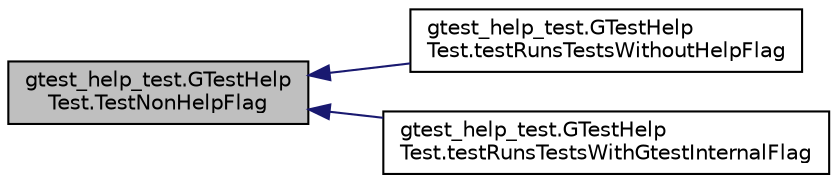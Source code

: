 digraph "gtest_help_test.GTestHelpTest.TestNonHelpFlag"
{
  edge [fontname="Helvetica",fontsize="10",labelfontname="Helvetica",labelfontsize="10"];
  node [fontname="Helvetica",fontsize="10",shape=record];
  rankdir="LR";
  Node11 [label="gtest_help_test.GTestHelp\lTest.TestNonHelpFlag",height=0.2,width=0.4,color="black", fillcolor="grey75", style="filled", fontcolor="black"];
  Node11 -> Node12 [dir="back",color="midnightblue",fontsize="10",style="solid",fontname="Helvetica"];
  Node12 [label="gtest_help_test.GTestHelp\lTest.testRunsTestsWithoutHelpFlag",height=0.2,width=0.4,color="black", fillcolor="white", style="filled",URL="$d8/d20/classgtest__help__test_1_1_g_test_help_test.html#ae7831f92e8e3763c07afb908915b3d20"];
  Node11 -> Node13 [dir="back",color="midnightblue",fontsize="10",style="solid",fontname="Helvetica"];
  Node13 [label="gtest_help_test.GTestHelp\lTest.testRunsTestsWithGtestInternalFlag",height=0.2,width=0.4,color="black", fillcolor="white", style="filled",URL="$d8/d20/classgtest__help__test_1_1_g_test_help_test.html#a0ebec2e3154d22a63e362d2196f9c638"];
}
